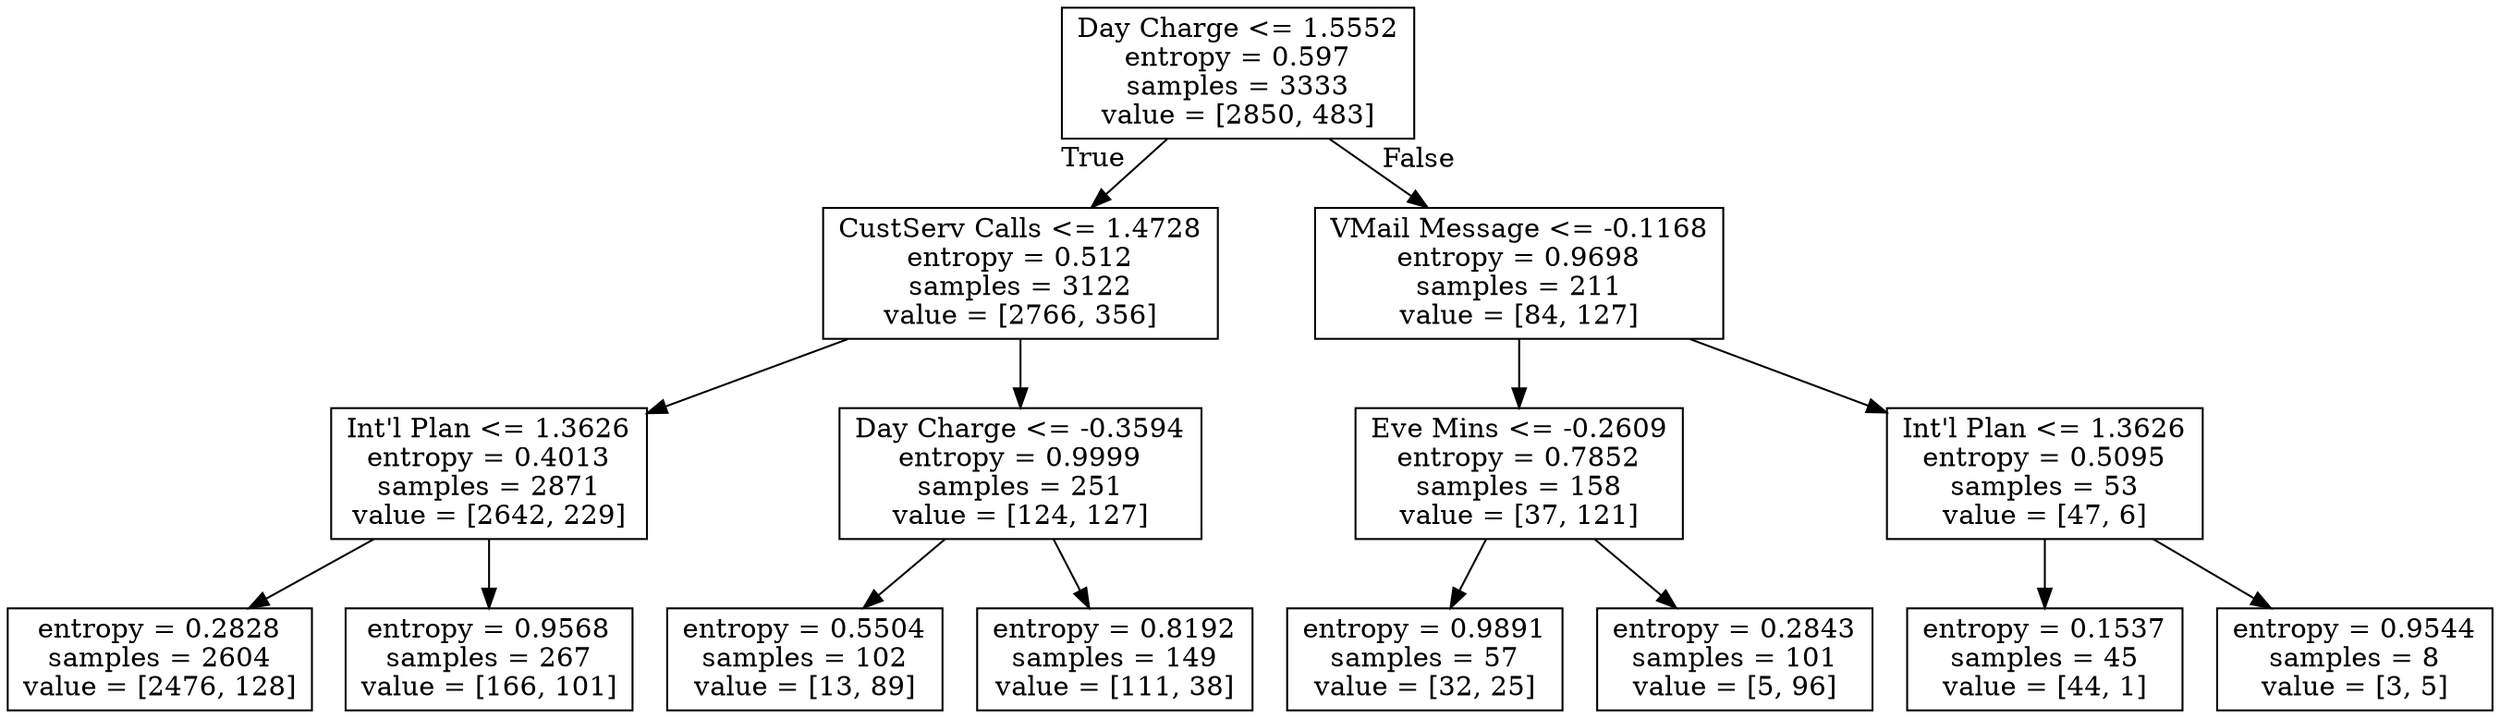 digraph Tree {
node [shape=box] ;
0 [label="Day Charge <= 1.5552\nentropy = 0.597\nsamples = 3333\nvalue = [2850, 483]"] ;
1 [label="CustServ Calls <= 1.4728\nentropy = 0.512\nsamples = 3122\nvalue = [2766, 356]"] ;
0 -> 1 [labeldistance=2.5, labelangle=45, headlabel="True"] ;
2 [label="Int'l Plan <= 1.3626\nentropy = 0.4013\nsamples = 2871\nvalue = [2642, 229]"] ;
1 -> 2 ;
3 [label="entropy = 0.2828\nsamples = 2604\nvalue = [2476, 128]"] ;
2 -> 3 ;
4 [label="entropy = 0.9568\nsamples = 267\nvalue = [166, 101]"] ;
2 -> 4 ;
5 [label="Day Charge <= -0.3594\nentropy = 0.9999\nsamples = 251\nvalue = [124, 127]"] ;
1 -> 5 ;
6 [label="entropy = 0.5504\nsamples = 102\nvalue = [13, 89]"] ;
5 -> 6 ;
7 [label="entropy = 0.8192\nsamples = 149\nvalue = [111, 38]"] ;
5 -> 7 ;
8 [label="VMail Message <= -0.1168\nentropy = 0.9698\nsamples = 211\nvalue = [84, 127]"] ;
0 -> 8 [labeldistance=2.5, labelangle=-45, headlabel="False"] ;
9 [label="Eve Mins <= -0.2609\nentropy = 0.7852\nsamples = 158\nvalue = [37, 121]"] ;
8 -> 9 ;
10 [label="entropy = 0.9891\nsamples = 57\nvalue = [32, 25]"] ;
9 -> 10 ;
11 [label="entropy = 0.2843\nsamples = 101\nvalue = [5, 96]"] ;
9 -> 11 ;
12 [label="Int'l Plan <= 1.3626\nentropy = 0.5095\nsamples = 53\nvalue = [47, 6]"] ;
8 -> 12 ;
13 [label="entropy = 0.1537\nsamples = 45\nvalue = [44, 1]"] ;
12 -> 13 ;
14 [label="entropy = 0.9544\nsamples = 8\nvalue = [3, 5]"] ;
12 -> 14 ;
}